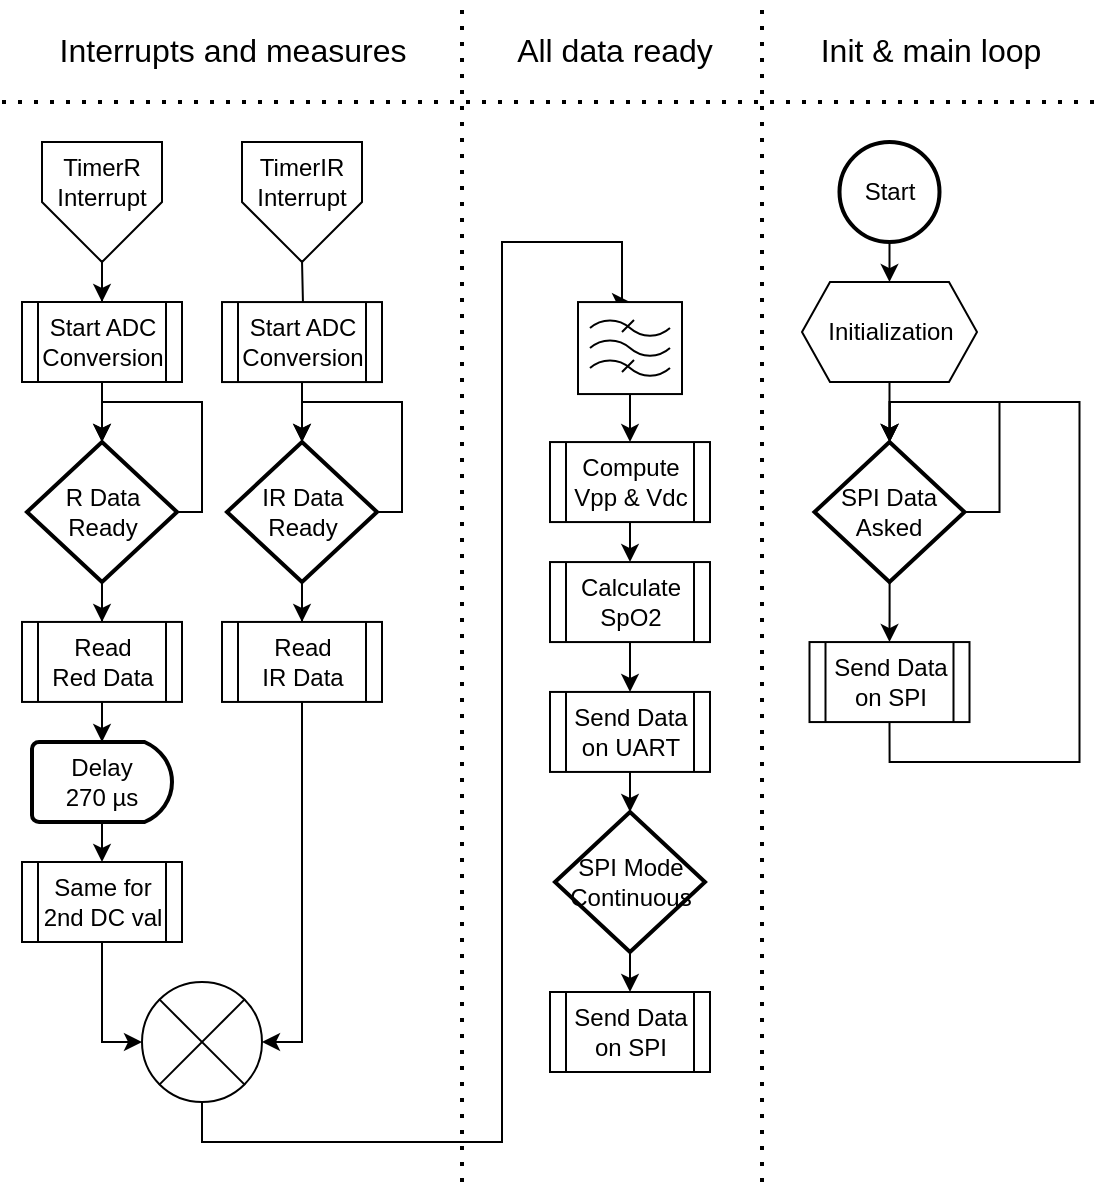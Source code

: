 <mxfile>
    <diagram id="zzY2r6X0_ueeb5k9pb_g" name="Page-1">
        <mxGraphModel dx="1097" dy="719" grid="1" gridSize="10" guides="1" tooltips="1" connect="1" arrows="1" fold="1" page="1" pageScale="1" pageWidth="827" pageHeight="1169" math="0" shadow="0">
            <root>
                <mxCell id="0"/>
                <mxCell id="1" parent="0"/>
                <mxCell id="22" value="" style="edgeStyle=orthogonalEdgeStyle;rounded=0;orthogonalLoop=1;jettySize=auto;html=1;" edge="1" parent="1" source="2" target="18">
                    <mxGeometry relative="1" as="geometry"/>
                </mxCell>
                <mxCell id="30" value="" style="edgeStyle=orthogonalEdgeStyle;rounded=0;orthogonalLoop=1;jettySize=auto;html=1;entryX=0.5;entryY=0;entryDx=0;entryDy=0;entryPerimeter=0;exitX=1;exitY=0.5;exitDx=0;exitDy=0;exitPerimeter=0;" edge="1" parent="1" source="2" target="2">
                    <mxGeometry relative="1" as="geometry">
                        <mxPoint x="182.5" y="360" as="targetPoint"/>
                        <Array as="points">
                            <mxPoint x="200" y="415"/>
                            <mxPoint x="200" y="360"/>
                            <mxPoint x="150" y="360"/>
                        </Array>
                    </mxGeometry>
                </mxCell>
                <mxCell id="2" value="R Data&lt;br&gt;Ready" style="strokeWidth=2;html=1;shape=mxgraph.flowchart.decision;whiteSpace=wrap;" vertex="1" parent="1">
                    <mxGeometry x="112.5" y="380" width="75" height="70" as="geometry"/>
                </mxCell>
                <mxCell id="8" style="edgeStyle=orthogonalEdgeStyle;rounded=0;orthogonalLoop=1;jettySize=auto;html=1;exitX=0.5;exitY=1;exitDx=0;exitDy=0;exitPerimeter=0;entryX=0.5;entryY=0;entryDx=0;entryDy=0;" edge="1" parent="1" source="4" target="7">
                    <mxGeometry relative="1" as="geometry"/>
                </mxCell>
                <mxCell id="4" value="Start" style="strokeWidth=2;html=1;shape=mxgraph.flowchart.start_2;whiteSpace=wrap;" vertex="1" parent="1">
                    <mxGeometry x="518.75" y="230.03" width="50" height="50" as="geometry"/>
                </mxCell>
                <mxCell id="68" value="" style="edgeStyle=orthogonalEdgeStyle;rounded=0;orthogonalLoop=1;jettySize=auto;html=1;" edge="1" parent="1" source="7" target="67">
                    <mxGeometry relative="1" as="geometry"/>
                </mxCell>
                <mxCell id="7" value="" style="verticalLabelPosition=bottom;verticalAlign=top;html=1;shape=hexagon;perimeter=hexagonPerimeter2;arcSize=6;size=0.16;" vertex="1" parent="1">
                    <mxGeometry x="500" y="300.03" width="87.5" height="50" as="geometry"/>
                </mxCell>
                <mxCell id="5" value="Initialization" style="text;html=1;align=center;verticalAlign=middle;resizable=0;points=[];autosize=1;" vertex="1" parent="1">
                    <mxGeometry x="503.75" y="315.03" width="80" height="20" as="geometry"/>
                </mxCell>
                <mxCell id="23" value="" style="edgeStyle=orthogonalEdgeStyle;rounded=0;orthogonalLoop=1;jettySize=auto;html=1;" edge="1" parent="1" source="10" target="20">
                    <mxGeometry relative="1" as="geometry"/>
                </mxCell>
                <mxCell id="10" value="IR Data&lt;br&gt;Ready" style="strokeWidth=2;html=1;shape=mxgraph.flowchart.decision;whiteSpace=wrap;" vertex="1" parent="1">
                    <mxGeometry x="212.5" y="380" width="75" height="70" as="geometry"/>
                </mxCell>
                <mxCell id="28" value="" style="edgeStyle=orthogonalEdgeStyle;rounded=0;orthogonalLoop=1;jettySize=auto;html=1;" edge="1" parent="1" source="12" target="26">
                    <mxGeometry relative="1" as="geometry"/>
                </mxCell>
                <mxCell id="12" value="" style="verticalLabelPosition=bottom;verticalAlign=top;html=1;shape=offPageConnector;rounded=0;size=0.5;" vertex="1" parent="1">
                    <mxGeometry x="120" y="230.03" width="60" height="60" as="geometry"/>
                </mxCell>
                <mxCell id="13" value="TimerR&lt;br&gt;Interrupt" style="text;html=1;strokeColor=none;fillColor=none;align=center;verticalAlign=middle;whiteSpace=wrap;rounded=0;" vertex="1" parent="1">
                    <mxGeometry x="130" y="240.03" width="40" height="20" as="geometry"/>
                </mxCell>
                <mxCell id="16" value="" style="verticalLabelPosition=bottom;verticalAlign=top;html=1;shape=offPageConnector;rounded=0;size=0.5;" vertex="1" parent="1">
                    <mxGeometry x="220" y="230" width="60" height="60" as="geometry"/>
                </mxCell>
                <mxCell id="17" value="TimerIR&lt;br&gt;Interrupt" style="text;html=1;strokeColor=none;fillColor=none;align=center;verticalAlign=middle;whiteSpace=wrap;rounded=0;" vertex="1" parent="1">
                    <mxGeometry x="230" y="240" width="40" height="20" as="geometry"/>
                </mxCell>
                <mxCell id="59" style="edgeStyle=orthogonalEdgeStyle;rounded=0;orthogonalLoop=1;jettySize=auto;html=1;entryX=0.5;entryY=0;entryDx=0;entryDy=0;entryPerimeter=0;" edge="1" parent="1" source="18" target="58">
                    <mxGeometry relative="1" as="geometry"/>
                </mxCell>
                <mxCell id="18" value="" style="shape=process;whiteSpace=wrap;html=1;backgroundOutline=1;" vertex="1" parent="1">
                    <mxGeometry x="110" y="469.97" width="80" height="40" as="geometry"/>
                </mxCell>
                <mxCell id="19" value="Read&lt;br&gt;Red Data" style="text;html=1;align=center;verticalAlign=middle;resizable=0;points=[];autosize=1;" vertex="1" parent="1">
                    <mxGeometry x="115" y="474.97" width="70" height="30" as="geometry"/>
                </mxCell>
                <mxCell id="64" style="edgeStyle=orthogonalEdgeStyle;rounded=0;orthogonalLoop=1;jettySize=auto;html=1;exitX=0.5;exitY=1;exitDx=0;exitDy=0;entryX=1;entryY=0.5;entryDx=0;entryDy=0;entryPerimeter=0;" edge="1" parent="1" source="20" target="62">
                    <mxGeometry relative="1" as="geometry"/>
                </mxCell>
                <mxCell id="20" value="" style="shape=process;whiteSpace=wrap;html=1;backgroundOutline=1;" vertex="1" parent="1">
                    <mxGeometry x="210" y="469.97" width="80" height="40" as="geometry"/>
                </mxCell>
                <mxCell id="21" value="Read&lt;br&gt;IR Data" style="text;html=1;align=center;verticalAlign=middle;resizable=0;points=[];autosize=1;" vertex="1" parent="1">
                    <mxGeometry x="220" y="474.97" width="60" height="30" as="geometry"/>
                </mxCell>
                <mxCell id="31" value="" style="edgeStyle=orthogonalEdgeStyle;rounded=0;orthogonalLoop=1;jettySize=auto;html=1;" edge="1" parent="1" source="26" target="2">
                    <mxGeometry relative="1" as="geometry"/>
                </mxCell>
                <mxCell id="26" value="" style="shape=process;whiteSpace=wrap;html=1;backgroundOutline=1;" vertex="1" parent="1">
                    <mxGeometry x="110" y="310" width="80" height="40" as="geometry"/>
                </mxCell>
                <mxCell id="27" value="&lt;span style=&quot;font-family: &amp;#34;helvetica&amp;#34;&quot;&gt;Start ADC&lt;/span&gt;&lt;br style=&quot;font-family: &amp;#34;helvetica&amp;#34;&quot;&gt;&lt;span style=&quot;font-family: &amp;#34;helvetica&amp;#34;&quot;&gt;Conversion&lt;/span&gt;" style="text;html=1;align=center;verticalAlign=middle;resizable=0;points=[];autosize=1;" vertex="1" parent="1">
                    <mxGeometry x="110" y="315" width="80" height="30" as="geometry"/>
                </mxCell>
                <mxCell id="44" value="" style="edgeStyle=orthogonalEdgeStyle;rounded=0;orthogonalLoop=1;jettySize=auto;html=1;" edge="1" parent="1" target="46">
                    <mxGeometry relative="1" as="geometry">
                        <mxPoint x="250.02" y="290.06" as="sourcePoint"/>
                    </mxGeometry>
                </mxCell>
                <mxCell id="45" value="" style="edgeStyle=orthogonalEdgeStyle;rounded=0;orthogonalLoop=1;jettySize=auto;html=1;" edge="1" parent="1" source="46">
                    <mxGeometry relative="1" as="geometry">
                        <mxPoint x="250.02" y="380.03" as="targetPoint"/>
                    </mxGeometry>
                </mxCell>
                <mxCell id="46" value="" style="shape=process;whiteSpace=wrap;html=1;backgroundOutline=1;" vertex="1" parent="1">
                    <mxGeometry x="210" y="310.03" width="80" height="40" as="geometry"/>
                </mxCell>
                <mxCell id="47" value="&lt;span style=&quot;font-family: &amp;#34;helvetica&amp;#34;&quot;&gt;Start ADC&lt;/span&gt;&lt;br style=&quot;font-family: &amp;#34;helvetica&amp;#34;&quot;&gt;&lt;span style=&quot;font-family: &amp;#34;helvetica&amp;#34;&quot;&gt;Conversion&lt;/span&gt;" style="text;html=1;align=center;verticalAlign=middle;resizable=0;points=[];autosize=1;" vertex="1" parent="1">
                    <mxGeometry x="210" y="315.03" width="80" height="30" as="geometry"/>
                </mxCell>
                <mxCell id="48" style="edgeStyle=orthogonalEdgeStyle;rounded=0;orthogonalLoop=1;jettySize=auto;html=1;exitX=1;exitY=0.5;exitDx=0;exitDy=0;exitPerimeter=0;entryX=0.5;entryY=0;entryDx=0;entryDy=0;entryPerimeter=0;" edge="1" parent="1" source="10" target="10">
                    <mxGeometry relative="1" as="geometry">
                        <mxPoint x="280" y="370" as="targetPoint"/>
                        <Array as="points">
                            <mxPoint x="300" y="415"/>
                            <mxPoint x="300" y="360"/>
                            <mxPoint x="250" y="360"/>
                        </Array>
                    </mxGeometry>
                </mxCell>
                <mxCell id="55" value="" style="edgeStyle=orthogonalEdgeStyle;rounded=0;orthogonalLoop=1;jettySize=auto;html=1;entryX=0;entryY=0.5;entryDx=0;entryDy=0;entryPerimeter=0;" edge="1" parent="1" source="56" target="62">
                    <mxGeometry relative="1" as="geometry">
                        <mxPoint x="150" y="660" as="targetPoint"/>
                    </mxGeometry>
                </mxCell>
                <mxCell id="56" value="" style="shape=process;whiteSpace=wrap;html=1;backgroundOutline=1;" vertex="1" parent="1">
                    <mxGeometry x="110" y="590" width="80" height="40" as="geometry"/>
                </mxCell>
                <mxCell id="57" value="&lt;font face=&quot;helvetica&quot;&gt;Same for&lt;br&gt;&lt;/font&gt;2nd DC val" style="text;html=1;align=center;verticalAlign=middle;resizable=0;points=[];autosize=1;" vertex="1" parent="1">
                    <mxGeometry x="115" y="595" width="70" height="30" as="geometry"/>
                </mxCell>
                <mxCell id="61" style="edgeStyle=orthogonalEdgeStyle;rounded=0;orthogonalLoop=1;jettySize=auto;html=1;exitX=0.5;exitY=1;exitDx=0;exitDy=0;exitPerimeter=0;entryX=0.5;entryY=0;entryDx=0;entryDy=0;" edge="1" parent="1" source="58" target="56">
                    <mxGeometry relative="1" as="geometry"/>
                </mxCell>
                <mxCell id="58" value="Delay &lt;br&gt;270 µs" style="strokeWidth=2;html=1;shape=mxgraph.flowchart.delay;whiteSpace=wrap;" vertex="1" parent="1">
                    <mxGeometry x="115" y="530" width="70" height="40" as="geometry"/>
                </mxCell>
                <mxCell id="65" style="edgeStyle=orthogonalEdgeStyle;rounded=0;orthogonalLoop=1;jettySize=auto;html=1;exitX=0.5;exitY=1;exitDx=0;exitDy=0;exitPerimeter=0;entryX=0.5;entryY=0;entryDx=0;entryDy=0;entryPerimeter=0;" edge="1" parent="1" source="62" target="66">
                    <mxGeometry relative="1" as="geometry">
                        <mxPoint x="350" y="529" as="targetPoint"/>
                        <Array as="points">
                            <mxPoint x="200" y="730"/>
                            <mxPoint x="350" y="730"/>
                            <mxPoint x="350" y="280"/>
                            <mxPoint x="410" y="280"/>
                            <mxPoint x="410" y="310"/>
                        </Array>
                    </mxGeometry>
                </mxCell>
                <mxCell id="62" value="" style="verticalLabelPosition=bottom;verticalAlign=top;html=1;shape=mxgraph.flowchart.or;" vertex="1" parent="1">
                    <mxGeometry x="170" y="650" width="60" height="60" as="geometry"/>
                </mxCell>
                <mxCell id="76" value="" style="edgeStyle=orthogonalEdgeStyle;rounded=0;orthogonalLoop=1;jettySize=auto;html=1;entryX=0.5;entryY=0;entryDx=0;entryDy=0;exitX=0.5;exitY=1;exitDx=0;exitDy=0;exitPerimeter=0;" edge="1" parent="1" source="66" target="74">
                    <mxGeometry relative="1" as="geometry">
                        <mxPoint x="414" y="370.03" as="sourcePoint"/>
                    </mxGeometry>
                </mxCell>
                <mxCell id="66" value="" style="verticalLabelPosition=bottom;shadow=0;dashed=0;align=center;html=1;verticalAlign=top;shape=mxgraph.electrical.abstract.filter;" vertex="1" parent="1">
                    <mxGeometry x="388" y="310.03" width="52" height="46" as="geometry"/>
                </mxCell>
                <mxCell id="72" value="" style="edgeStyle=orthogonalEdgeStyle;rounded=0;orthogonalLoop=1;jettySize=auto;html=1;entryX=0.5;entryY=0;entryDx=0;entryDy=0;" edge="1" parent="1" source="67" target="70">
                    <mxGeometry relative="1" as="geometry"/>
                </mxCell>
                <mxCell id="67" value="SPI Data&lt;br&gt;Asked" style="strokeWidth=2;html=1;shape=mxgraph.flowchart.decision;whiteSpace=wrap;" vertex="1" parent="1">
                    <mxGeometry x="506.25" y="380.03" width="75" height="70" as="geometry"/>
                </mxCell>
                <mxCell id="69" style="edgeStyle=orthogonalEdgeStyle;rounded=0;orthogonalLoop=1;jettySize=auto;html=1;exitX=1;exitY=0.5;exitDx=0;exitDy=0;exitPerimeter=0;" edge="1" parent="1" source="67">
                    <mxGeometry relative="1" as="geometry">
                        <mxPoint x="543.75" y="380.03" as="targetPoint"/>
                        <Array as="points">
                            <mxPoint x="598.75" y="415.03"/>
                            <mxPoint x="598.75" y="360.03"/>
                            <mxPoint x="543.75" y="360.03"/>
                        </Array>
                    </mxGeometry>
                </mxCell>
                <mxCell id="73" style="edgeStyle=orthogonalEdgeStyle;rounded=0;orthogonalLoop=1;jettySize=auto;html=1;exitX=0.5;exitY=1;exitDx=0;exitDy=0;" edge="1" parent="1" source="70">
                    <mxGeometry relative="1" as="geometry">
                        <mxPoint x="543.893" y="380.03" as="targetPoint"/>
                        <Array as="points">
                            <mxPoint x="543.75" y="540.03"/>
                            <mxPoint x="638.75" y="540.03"/>
                            <mxPoint x="638.75" y="360.03"/>
                            <mxPoint x="543.75" y="360.03"/>
                        </Array>
                    </mxGeometry>
                </mxCell>
                <mxCell id="70" value="" style="shape=process;whiteSpace=wrap;html=1;backgroundOutline=1;" vertex="1" parent="1">
                    <mxGeometry x="503.75" y="480.03" width="80" height="40" as="geometry"/>
                </mxCell>
                <mxCell id="71" value="Send Data&lt;br&gt;on SPI" style="text;html=1;align=center;verticalAlign=middle;resizable=0;points=[];autosize=1;" vertex="1" parent="1">
                    <mxGeometry x="508.75" y="485.03" width="70" height="30" as="geometry"/>
                </mxCell>
                <mxCell id="74" value="" style="shape=process;whiteSpace=wrap;html=1;backgroundOutline=1;" vertex="1" parent="1">
                    <mxGeometry x="374" y="380.03" width="80" height="40" as="geometry"/>
                </mxCell>
                <mxCell id="79" value="" style="edgeStyle=orthogonalEdgeStyle;rounded=0;orthogonalLoop=1;jettySize=auto;html=1;entryX=0.5;entryY=0;entryDx=0;entryDy=0;exitX=0.5;exitY=1;exitDx=0;exitDy=0;" edge="1" parent="1" source="74" target="77">
                    <mxGeometry relative="1" as="geometry">
                        <mxPoint x="414" y="415.03" as="sourcePoint"/>
                    </mxGeometry>
                </mxCell>
                <mxCell id="75" value="&lt;font face=&quot;helvetica&quot;&gt;Compute&lt;br&gt;Vpp &amp;amp; Vdc&lt;br&gt;&lt;/font&gt;" style="text;html=1;align=center;verticalAlign=middle;resizable=0;points=[];autosize=1;" vertex="1" parent="1">
                    <mxGeometry x="379" y="385.03" width="70" height="30" as="geometry"/>
                </mxCell>
                <mxCell id="88" style="edgeStyle=orthogonalEdgeStyle;rounded=0;orthogonalLoop=1;jettySize=auto;html=1;exitX=0.5;exitY=1;exitDx=0;exitDy=0;entryX=0.5;entryY=0;entryDx=0;entryDy=0;" edge="1" parent="1" source="77" target="86">
                    <mxGeometry relative="1" as="geometry"/>
                </mxCell>
                <mxCell id="77" value="" style="shape=process;whiteSpace=wrap;html=1;backgroundOutline=1;" vertex="1" parent="1">
                    <mxGeometry x="374" y="440.03" width="80" height="40" as="geometry"/>
                </mxCell>
                <mxCell id="78" value="&lt;font face=&quot;helvetica&quot;&gt;Calculate&lt;br&gt;SpO2&lt;br&gt;&lt;/font&gt;" style="text;html=1;align=center;verticalAlign=middle;resizable=0;points=[];autosize=1;" vertex="1" parent="1">
                    <mxGeometry x="379" y="445.03" width="70" height="30" as="geometry"/>
                </mxCell>
                <mxCell id="80" value="" style="shape=process;whiteSpace=wrap;html=1;backgroundOutline=1;" vertex="1" parent="1">
                    <mxGeometry x="374" y="655" width="80" height="40" as="geometry"/>
                </mxCell>
                <mxCell id="81" value="Send Data&lt;br&gt;on SPI" style="text;html=1;align=center;verticalAlign=middle;resizable=0;points=[];autosize=1;" vertex="1" parent="1">
                    <mxGeometry x="379" y="660" width="70" height="30" as="geometry"/>
                </mxCell>
                <mxCell id="84" style="edgeStyle=orthogonalEdgeStyle;rounded=0;orthogonalLoop=1;jettySize=auto;html=1;exitX=0.5;exitY=1;exitDx=0;exitDy=0;exitPerimeter=0;entryX=0.5;entryY=0;entryDx=0;entryDy=0;" edge="1" parent="1" source="82" target="80">
                    <mxGeometry relative="1" as="geometry"/>
                </mxCell>
                <mxCell id="82" value="SPI Mode&lt;br&gt;Continuous" style="strokeWidth=2;html=1;shape=mxgraph.flowchart.decision;whiteSpace=wrap;" vertex="1" parent="1">
                    <mxGeometry x="376.5" y="565" width="75" height="70" as="geometry"/>
                </mxCell>
                <mxCell id="89" style="edgeStyle=orthogonalEdgeStyle;rounded=0;orthogonalLoop=1;jettySize=auto;html=1;exitX=0.5;exitY=1;exitDx=0;exitDy=0;entryX=0.5;entryY=0;entryDx=0;entryDy=0;entryPerimeter=0;" edge="1" parent="1" source="86" target="82">
                    <mxGeometry relative="1" as="geometry"/>
                </mxCell>
                <mxCell id="86" value="" style="shape=process;whiteSpace=wrap;html=1;backgroundOutline=1;" vertex="1" parent="1">
                    <mxGeometry x="374" y="504.97" width="80" height="40" as="geometry"/>
                </mxCell>
                <mxCell id="87" value="Send Data&lt;br&gt;on UART" style="text;html=1;align=center;verticalAlign=middle;resizable=0;points=[];autosize=1;" vertex="1" parent="1">
                    <mxGeometry x="379" y="509.97" width="70" height="30" as="geometry"/>
                </mxCell>
                <mxCell id="91" value="" style="endArrow=none;dashed=1;html=1;dashPattern=1 3;strokeWidth=2;" edge="1" parent="1">
                    <mxGeometry width="50" height="50" relative="1" as="geometry">
                        <mxPoint x="330" y="749.97" as="sourcePoint"/>
                        <mxPoint x="330" y="160" as="targetPoint"/>
                    </mxGeometry>
                </mxCell>
                <mxCell id="92" value="" style="endArrow=none;dashed=1;html=1;dashPattern=1 3;strokeWidth=2;" edge="1" parent="1">
                    <mxGeometry width="50" height="50" relative="1" as="geometry">
                        <mxPoint x="480" y="749.97" as="sourcePoint"/>
                        <mxPoint x="480" y="160" as="targetPoint"/>
                    </mxGeometry>
                </mxCell>
                <mxCell id="93" value="" style="endArrow=none;dashed=1;html=1;dashPattern=1 3;strokeWidth=2;" edge="1" parent="1">
                    <mxGeometry width="50" height="50" relative="1" as="geometry">
                        <mxPoint x="100" y="210" as="sourcePoint"/>
                        <mxPoint x="650" y="210" as="targetPoint"/>
                    </mxGeometry>
                </mxCell>
                <mxCell id="94" value="&lt;font style=&quot;font-size: 16px&quot;&gt;All data ready&lt;/font&gt;" style="text;html=1;align=center;verticalAlign=middle;resizable=0;points=[];autosize=1;" vertex="1" parent="1">
                    <mxGeometry x="351" y="174" width="110" height="20" as="geometry"/>
                </mxCell>
                <mxCell id="95" value="&lt;font style=&quot;font-size: 16px&quot;&gt;Interrupts and measures&lt;/font&gt;" style="text;html=1;align=center;verticalAlign=middle;resizable=0;points=[];autosize=1;" vertex="1" parent="1">
                    <mxGeometry x="120" y="174" width="190" height="20" as="geometry"/>
                </mxCell>
                <mxCell id="96" value="&lt;font style=&quot;font-size: 16px&quot;&gt;Init &amp;amp; main loop&lt;/font&gt;" style="text;html=1;align=center;verticalAlign=middle;resizable=0;points=[];autosize=1;" vertex="1" parent="1">
                    <mxGeometry x="498.75" y="174" width="130" height="20" as="geometry"/>
                </mxCell>
            </root>
        </mxGraphModel>
    </diagram>
</mxfile>